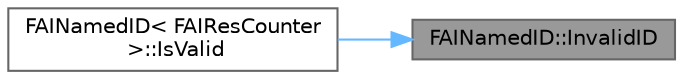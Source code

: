 digraph "FAINamedID::InvalidID"
{
 // INTERACTIVE_SVG=YES
 // LATEX_PDF_SIZE
  bgcolor="transparent";
  edge [fontname=Helvetica,fontsize=10,labelfontname=Helvetica,labelfontsize=10];
  node [fontname=Helvetica,fontsize=10,shape=box,height=0.2,width=0.4];
  rankdir="RL";
  Node1 [id="Node000001",label="FAINamedID::InvalidID",height=0.2,width=0.4,color="gray40", fillcolor="grey60", style="filled", fontcolor="black",tooltip=" "];
  Node1 -> Node2 [id="edge1_Node000001_Node000002",dir="back",color="steelblue1",style="solid",tooltip=" "];
  Node2 [id="Node000002",label="FAINamedID\< FAIResCounter\l \>::IsValid",height=0.2,width=0.4,color="grey40", fillcolor="white", style="filled",URL="$d7/dd5/structFAINamedID.html#a7317c954ecd254d7bac624bf9a0013e4",tooltip=" "];
}
